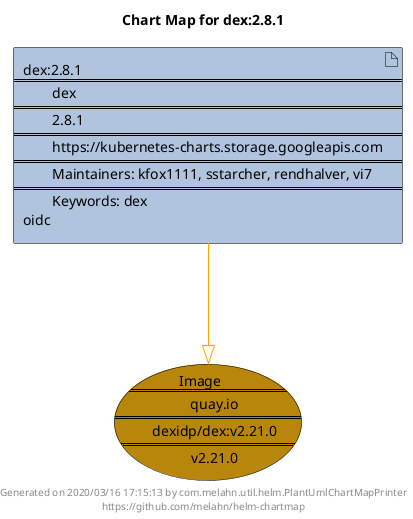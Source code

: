 @startuml
skinparam linetype ortho
skinparam backgroundColor white
skinparam usecaseBorderColor black
skinparam usecaseArrowColor LightSlateGray
skinparam artifactBorderColor black
skinparam artifactArrowColor LightSlateGray

title Chart Map for dex:2.8.1

'There is one referenced Helm Chart
artifact "dex:2.8.1\n====\n\tdex\n====\n\t2.8.1\n====\n\thttps://kubernetes-charts.storage.googleapis.com\n====\n\tMaintainers: kfox1111, sstarcher, rendhalver, vi7\n====\n\tKeywords: dex\noidc" as dex_2_8_1 #LightSteelBlue

'There is one referenced Docker Image
usecase "Image\n====\n\tquay.io\n====\n\tdexidp/dex:v2.21.0\n====\n\tv2.21.0" as quay_io_dexidp_dex_v2_21_0 #DarkGoldenRod

'Chart Dependencies
dex_2_8_1--[#orange]-|>quay_io_dexidp_dex_v2_21_0

center footer Generated on 2020/03/16 17:15:13 by com.melahn.util.helm.PlantUmlChartMapPrinter\nhttps://github.com/melahn/helm-chartmap
@enduml
